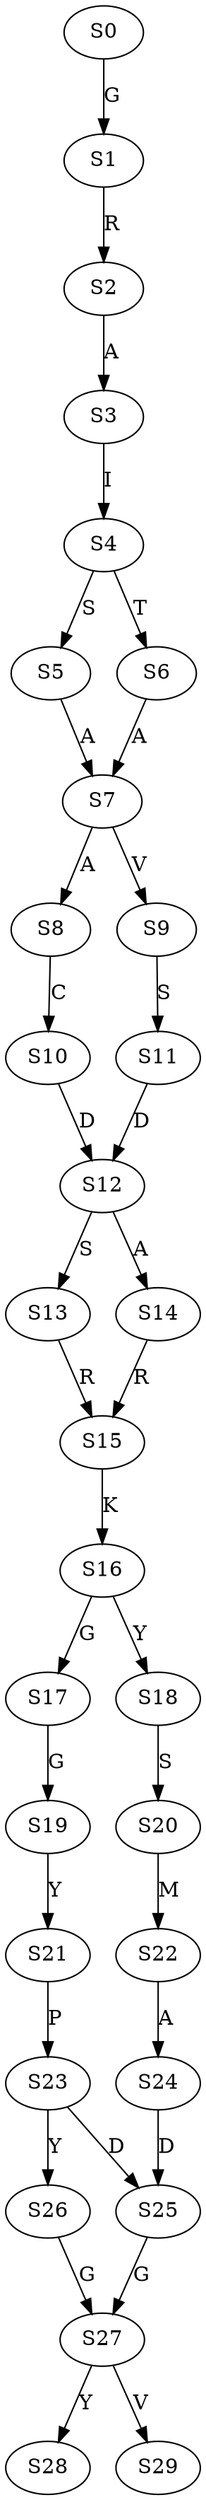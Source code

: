 strict digraph  {
	S0 -> S1 [ label = G ];
	S1 -> S2 [ label = R ];
	S2 -> S3 [ label = A ];
	S3 -> S4 [ label = I ];
	S4 -> S5 [ label = S ];
	S4 -> S6 [ label = T ];
	S5 -> S7 [ label = A ];
	S6 -> S7 [ label = A ];
	S7 -> S8 [ label = A ];
	S7 -> S9 [ label = V ];
	S8 -> S10 [ label = C ];
	S9 -> S11 [ label = S ];
	S10 -> S12 [ label = D ];
	S11 -> S12 [ label = D ];
	S12 -> S13 [ label = S ];
	S12 -> S14 [ label = A ];
	S13 -> S15 [ label = R ];
	S14 -> S15 [ label = R ];
	S15 -> S16 [ label = K ];
	S16 -> S17 [ label = G ];
	S16 -> S18 [ label = Y ];
	S17 -> S19 [ label = G ];
	S18 -> S20 [ label = S ];
	S19 -> S21 [ label = Y ];
	S20 -> S22 [ label = M ];
	S21 -> S23 [ label = P ];
	S22 -> S24 [ label = A ];
	S23 -> S25 [ label = D ];
	S23 -> S26 [ label = Y ];
	S24 -> S25 [ label = D ];
	S25 -> S27 [ label = G ];
	S26 -> S27 [ label = G ];
	S27 -> S28 [ label = Y ];
	S27 -> S29 [ label = V ];
}
